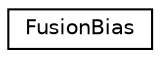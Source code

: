 digraph "Graphical Class Hierarchy"
{
  edge [fontname="Helvetica",fontsize="10",labelfontname="Helvetica",labelfontsize="10"];
  node [fontname="Helvetica",fontsize="10",shape=record];
  rankdir="LR";
  Node1 [label="FusionBias",height=0.2,width=0.4,color="black", fillcolor="white", style="filled",URL="$struct_fusion_bias.html",tooltip="Gyroscope bias correction algorithm structure. Structure members are used internally and should not b..."];
}
